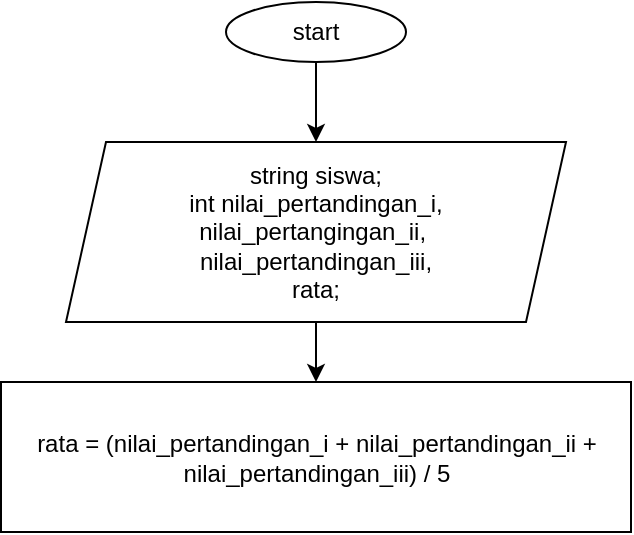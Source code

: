 <mxfile version="20.3.6" type="github">
  <diagram id="C5RBs43oDa-KdzZeNtuy" name="Page-1">
    <mxGraphModel dx="1038" dy="585" grid="1" gridSize="10" guides="1" tooltips="1" connect="1" arrows="1" fold="1" page="1" pageScale="1" pageWidth="827" pageHeight="1169" math="0" shadow="0">
      <root>
        <mxCell id="WIyWlLk6GJQsqaUBKTNV-0" />
        <mxCell id="WIyWlLk6GJQsqaUBKTNV-1" parent="WIyWlLk6GJQsqaUBKTNV-0" />
        <mxCell id="NbeZkIdQwB3drPZkhxSO-6" value="" style="edgeStyle=orthogonalEdgeStyle;rounded=0;orthogonalLoop=1;jettySize=auto;html=1;" edge="1" parent="WIyWlLk6GJQsqaUBKTNV-1" source="NbeZkIdQwB3drPZkhxSO-0" target="NbeZkIdQwB3drPZkhxSO-5">
          <mxGeometry relative="1" as="geometry" />
        </mxCell>
        <mxCell id="NbeZkIdQwB3drPZkhxSO-0" value="start" style="ellipse;whiteSpace=wrap;html=1;" vertex="1" parent="WIyWlLk6GJQsqaUBKTNV-1">
          <mxGeometry x="350" y="20" width="90" height="30" as="geometry" />
        </mxCell>
        <mxCell id="NbeZkIdQwB3drPZkhxSO-8" value="" style="edgeStyle=orthogonalEdgeStyle;rounded=0;orthogonalLoop=1;jettySize=auto;html=1;" edge="1" parent="WIyWlLk6GJQsqaUBKTNV-1" source="NbeZkIdQwB3drPZkhxSO-5" target="NbeZkIdQwB3drPZkhxSO-7">
          <mxGeometry relative="1" as="geometry" />
        </mxCell>
        <mxCell id="NbeZkIdQwB3drPZkhxSO-5" value="string siswa;&lt;br&gt;int nilai_pertandingan_i, &lt;br&gt;nilai_pertangingan_ii,&amp;nbsp;&lt;br&gt;nilai_pertandingan_iii,&lt;br&gt;rata;" style="shape=parallelogram;perimeter=parallelogramPerimeter;whiteSpace=wrap;html=1;fixedSize=1;" vertex="1" parent="WIyWlLk6GJQsqaUBKTNV-1">
          <mxGeometry x="270" y="90" width="250" height="90" as="geometry" />
        </mxCell>
        <mxCell id="NbeZkIdQwB3drPZkhxSO-7" value="rata = (nilai_pertandingan_i + nilai_pertandingan_ii + &lt;br&gt;nilai_pertandingan_iii) / 5" style="whiteSpace=wrap;html=1;" vertex="1" parent="WIyWlLk6GJQsqaUBKTNV-1">
          <mxGeometry x="237.5" y="210" width="315" height="75" as="geometry" />
        </mxCell>
      </root>
    </mxGraphModel>
  </diagram>
</mxfile>
